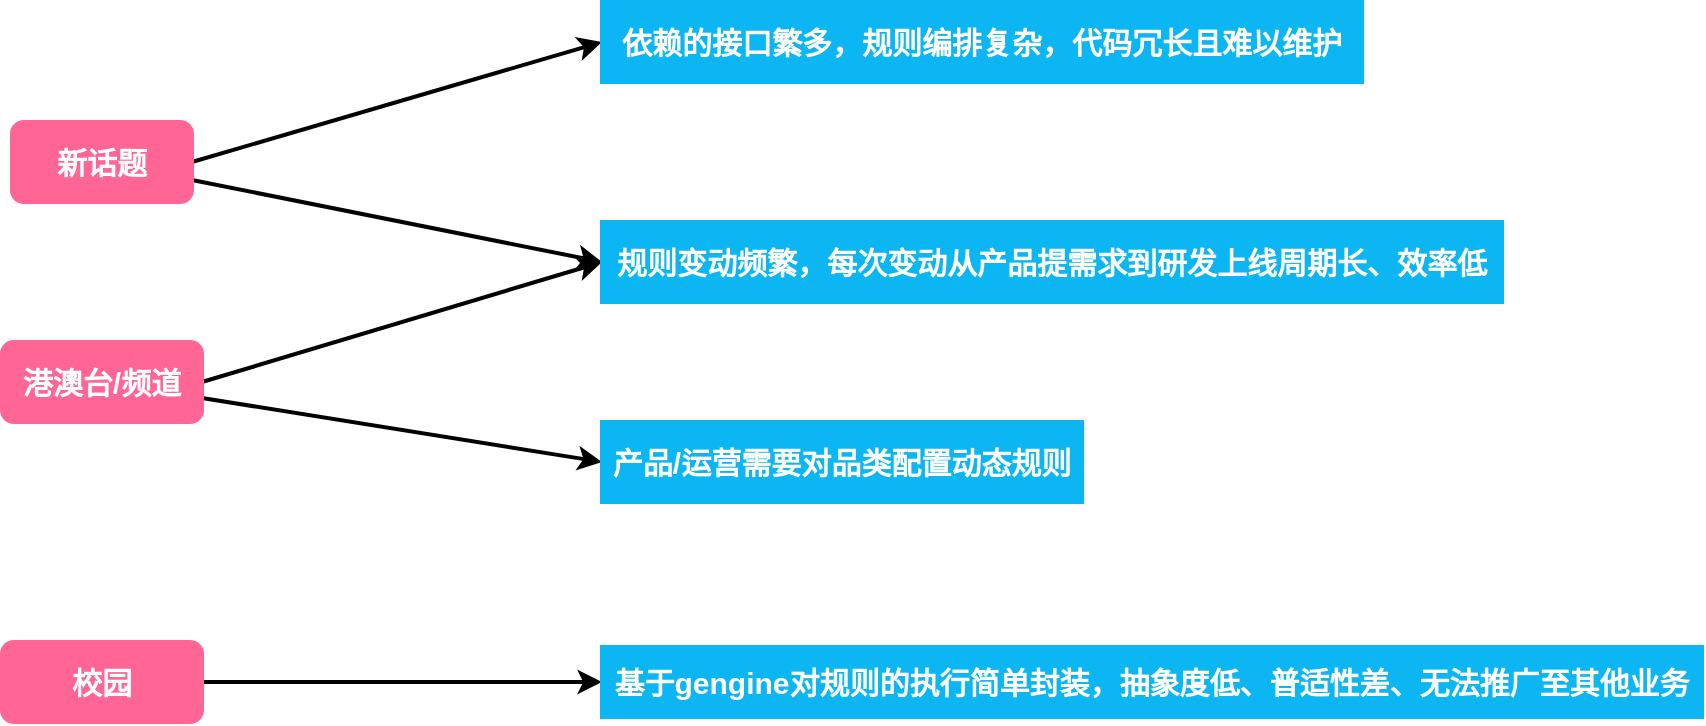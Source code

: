 <mxfile version="21.1.2" type="github">
  <diagram name="第 1 页" id="KKI3bz5QrESm0OmyFywL">
    <mxGraphModel dx="1242" dy="796" grid="1" gridSize="10" guides="1" tooltips="1" connect="1" arrows="1" fold="1" page="1" pageScale="1" pageWidth="827" pageHeight="1169" math="0" shadow="0">
      <root>
        <mxCell id="0" />
        <mxCell id="1" parent="0" />
        <mxCell id="Y0UtzTBV2rvMZrIoK4xg-12" style="rounded=0;orthogonalLoop=1;jettySize=auto;html=1;entryX=0;entryY=0.5;entryDx=0;entryDy=0;strokeWidth=2;" edge="1" parent="1" source="Y0UtzTBV2rvMZrIoK4xg-1" target="Y0UtzTBV2rvMZrIoK4xg-6">
          <mxGeometry relative="1" as="geometry" />
        </mxCell>
        <mxCell id="Y0UtzTBV2rvMZrIoK4xg-17" style="edgeStyle=none;rounded=0;orthogonalLoop=1;jettySize=auto;html=1;entryX=0;entryY=0.5;entryDx=0;entryDy=0;exitX=1;exitY=0.5;exitDx=0;exitDy=0;strokeWidth=2;" edge="1" parent="1" source="Y0UtzTBV2rvMZrIoK4xg-1" target="Y0UtzTBV2rvMZrIoK4xg-10">
          <mxGeometry relative="1" as="geometry" />
        </mxCell>
        <mxCell id="Y0UtzTBV2rvMZrIoK4xg-1" value="&lt;font color=&quot;#ffffff&quot; style=&quot;font-size: 15px;&quot;&gt;&lt;b&gt;新话题&lt;/b&gt;&lt;/font&gt;" style="rounded=1;whiteSpace=wrap;html=1;fillColor=#FF6695;strokeColor=#FF6695;strokeWidth=2;" vertex="1" parent="1">
          <mxGeometry x="105" y="130" width="90" height="40" as="geometry" />
        </mxCell>
        <mxCell id="Y0UtzTBV2rvMZrIoK4xg-13" style="rounded=0;orthogonalLoop=1;jettySize=auto;html=1;entryX=0;entryY=0.5;entryDx=0;entryDy=0;strokeWidth=2;" edge="1" parent="1" source="Y0UtzTBV2rvMZrIoK4xg-2" target="Y0UtzTBV2rvMZrIoK4xg-7">
          <mxGeometry relative="1" as="geometry" />
        </mxCell>
        <mxCell id="Y0UtzTBV2rvMZrIoK4xg-18" style="edgeStyle=none;rounded=0;orthogonalLoop=1;jettySize=auto;html=1;entryX=0;entryY=0.5;entryDx=0;entryDy=0;exitX=1;exitY=0.5;exitDx=0;exitDy=0;strokeWidth=2;" edge="1" parent="1" source="Y0UtzTBV2rvMZrIoK4xg-2" target="Y0UtzTBV2rvMZrIoK4xg-6">
          <mxGeometry relative="1" as="geometry">
            <mxPoint x="200" y="290" as="sourcePoint" />
          </mxGeometry>
        </mxCell>
        <mxCell id="Y0UtzTBV2rvMZrIoK4xg-2" value="&lt;font color=&quot;#ffffff&quot; style=&quot;font-size: 15px;&quot;&gt;&lt;b&gt;港澳台/频道&lt;/b&gt;&lt;/font&gt;" style="rounded=1;whiteSpace=wrap;html=1;fillColor=#FF6695;strokeColor=#FF6695;strokeWidth=2;" vertex="1" parent="1">
          <mxGeometry x="100" y="240" width="100" height="40" as="geometry" />
        </mxCell>
        <mxCell id="Y0UtzTBV2rvMZrIoK4xg-14" style="edgeStyle=orthogonalEdgeStyle;rounded=0;orthogonalLoop=1;jettySize=auto;html=1;entryX=0;entryY=0.5;entryDx=0;entryDy=0;strokeWidth=2;" edge="1" parent="1" source="Y0UtzTBV2rvMZrIoK4xg-3" target="Y0UtzTBV2rvMZrIoK4xg-11">
          <mxGeometry relative="1" as="geometry">
            <mxPoint x="390" y="410" as="targetPoint" />
          </mxGeometry>
        </mxCell>
        <mxCell id="Y0UtzTBV2rvMZrIoK4xg-3" value="&lt;font color=&quot;#ffffff&quot; style=&quot;font-size: 15px;&quot;&gt;&lt;b&gt;校园&lt;/b&gt;&lt;/font&gt;" style="rounded=1;whiteSpace=wrap;html=1;fillColor=#FF6695;strokeColor=#FF6695;strokeWidth=2;" vertex="1" parent="1">
          <mxGeometry x="100" y="390" width="100" height="40" as="geometry" />
        </mxCell>
        <mxCell id="Y0UtzTBV2rvMZrIoK4xg-6" value="&lt;font color=&quot;#ffffff&quot; style=&quot;font-size: 15px;&quot;&gt;&lt;b&gt;规则变动频繁，每次变动从产品提需求到研发上线周期长、效率低&lt;/b&gt;&lt;/font&gt;" style="rounded=0;whiteSpace=wrap;html=1;fillColor=#0CB6F2;strokeColor=#0CB6F2;strokeWidth=2;" vertex="1" parent="1">
          <mxGeometry x="400" y="180" width="450" height="40" as="geometry" />
        </mxCell>
        <mxCell id="Y0UtzTBV2rvMZrIoK4xg-7" value="&lt;font color=&quot;#ffffff&quot;&gt;&lt;span style=&quot;font-size: 15px;&quot;&gt;&lt;b&gt;产品/运营需要对品类配置动态规则&lt;/b&gt;&lt;/span&gt;&lt;/font&gt;" style="rounded=0;whiteSpace=wrap;html=1;fillColor=#0CB6F2;strokeColor=#0CB6F2;strokeWidth=2;" vertex="1" parent="1">
          <mxGeometry x="400" y="280" width="240" height="40" as="geometry" />
        </mxCell>
        <mxCell id="Y0UtzTBV2rvMZrIoK4xg-10" value="&lt;font color=&quot;#ffffff&quot; style=&quot;font-size: 15px;&quot;&gt;&lt;b&gt;依赖的接口繁多，规则编排复杂，代码冗长且难以维护&lt;/b&gt;&lt;/font&gt;" style="rounded=0;whiteSpace=wrap;html=1;fillColor=#0CB6F2;strokeColor=#0CB6F2;strokeWidth=2;" vertex="1" parent="1">
          <mxGeometry x="400" y="70" width="380" height="40" as="geometry" />
        </mxCell>
        <mxCell id="Y0UtzTBV2rvMZrIoK4xg-11" value="&lt;font color=&quot;#ffffff&quot; style=&quot;font-size: 15px;&quot;&gt;&lt;b&gt;基于gengine对规则的执行简单封装，抽象度低、普适性差、无法推广至其他业务&lt;/b&gt;&lt;/font&gt;" style="rounded=0;whiteSpace=wrap;html=1;fillColor=#0CB6F2;strokeColor=#0CB6F2;strokeWidth=2;" vertex="1" parent="1">
          <mxGeometry x="400" y="392.5" width="550" height="35" as="geometry" />
        </mxCell>
      </root>
    </mxGraphModel>
  </diagram>
</mxfile>

